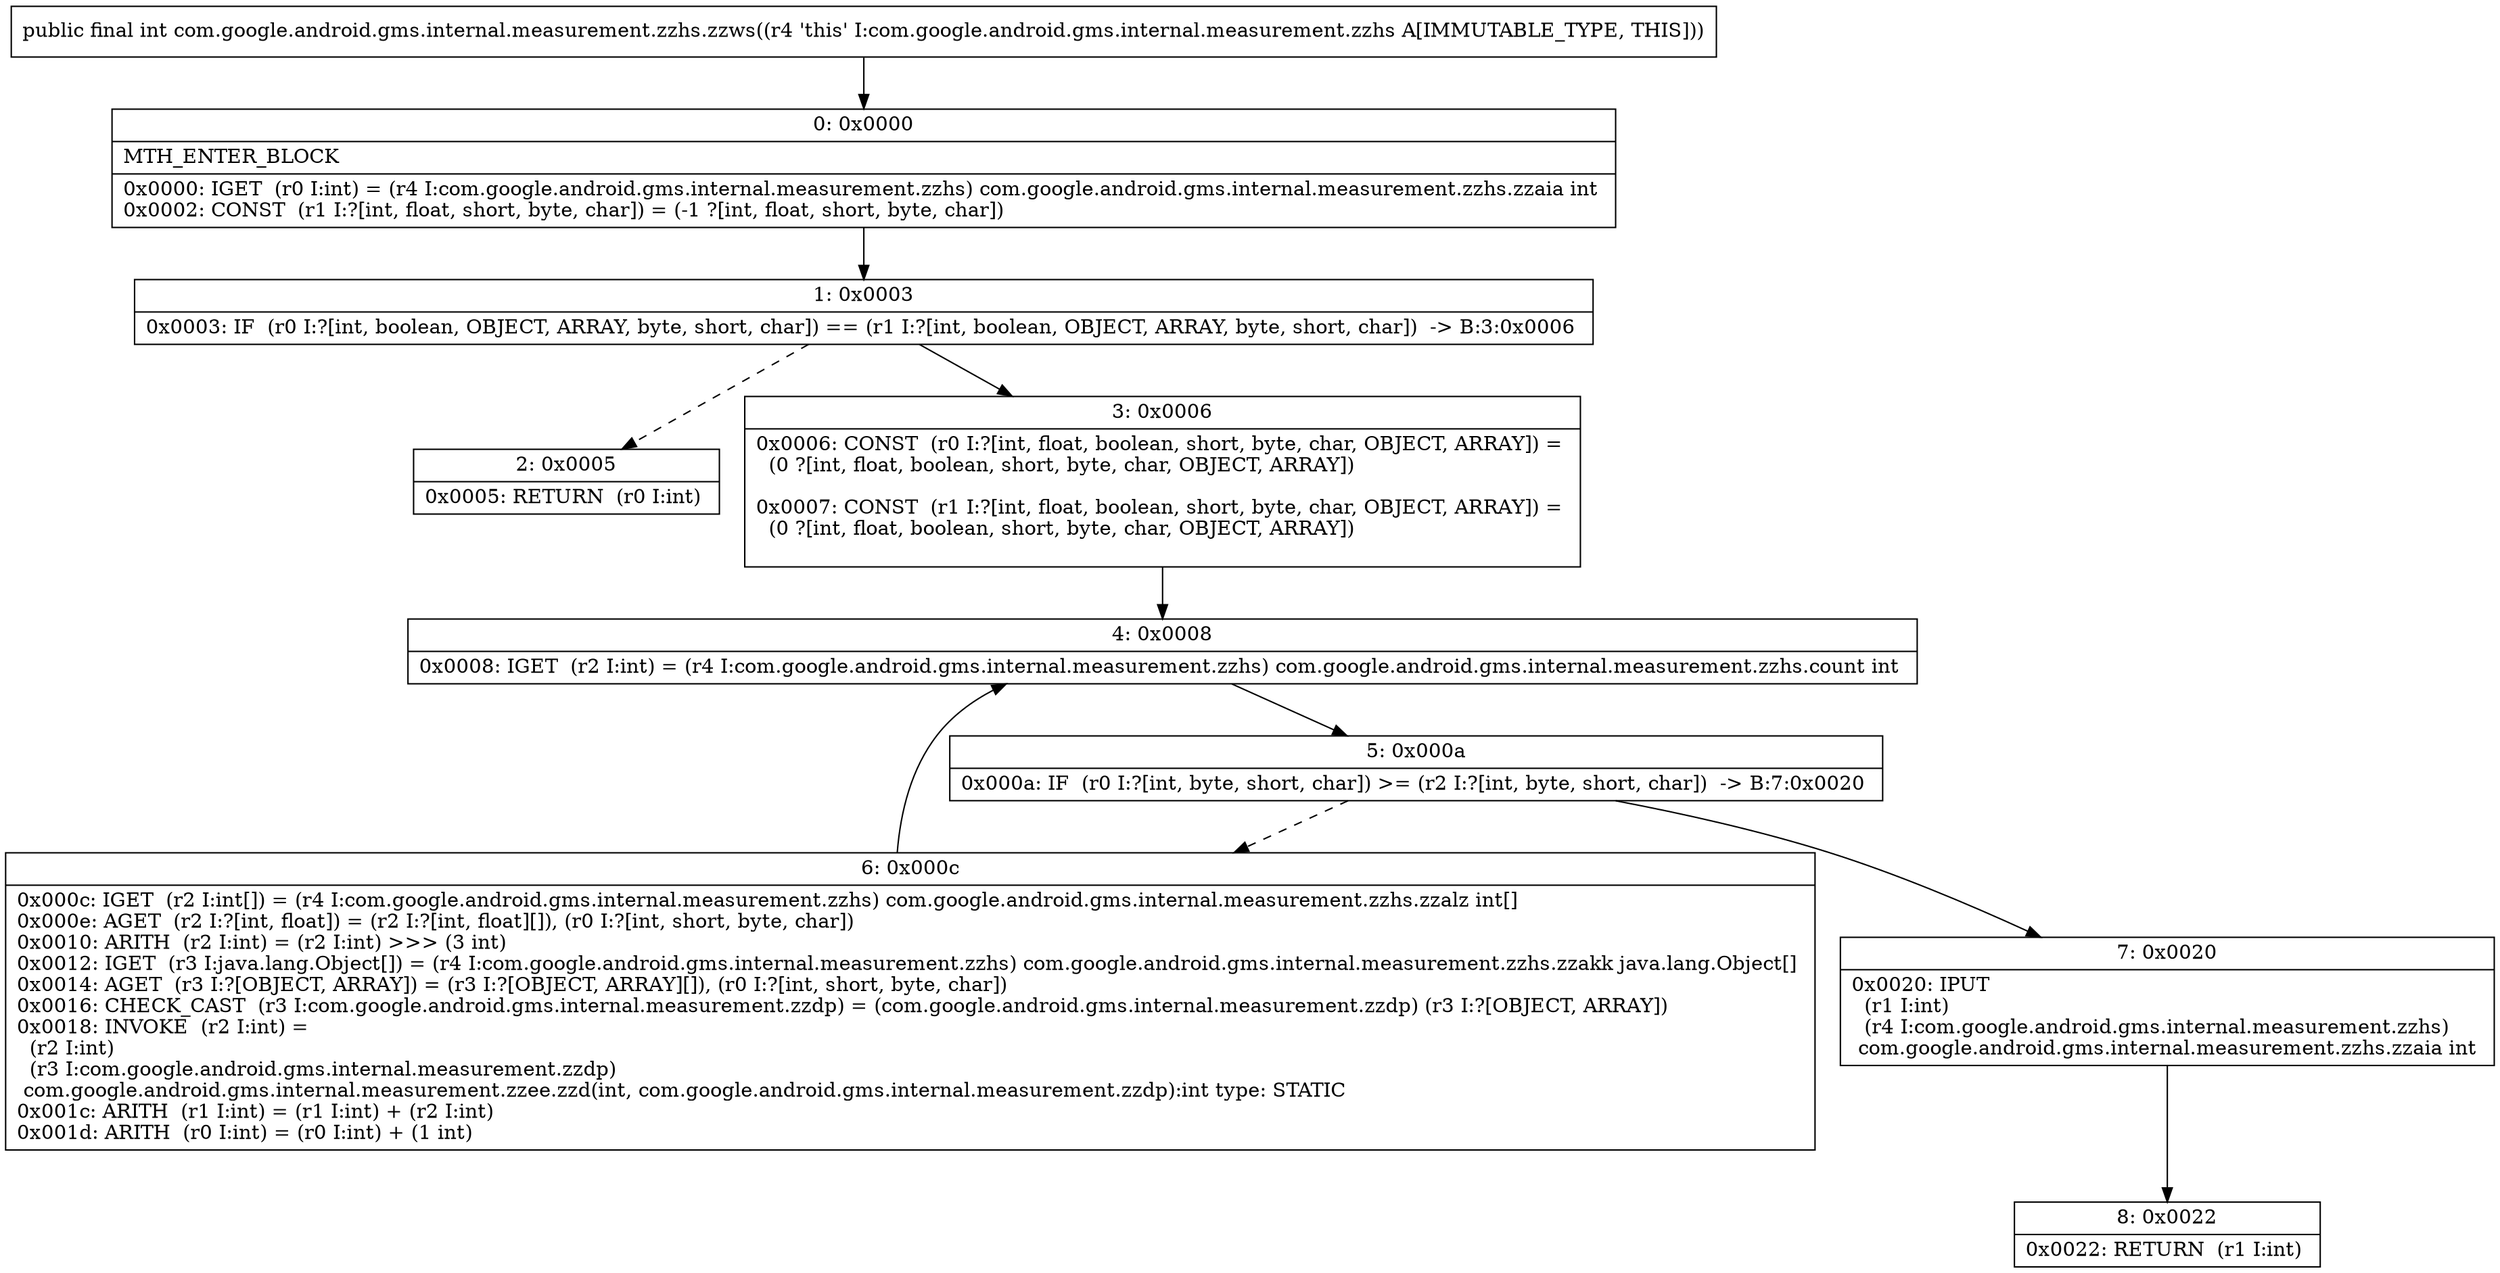digraph "CFG forcom.google.android.gms.internal.measurement.zzhs.zzws()I" {
Node_0 [shape=record,label="{0\:\ 0x0000|MTH_ENTER_BLOCK\l|0x0000: IGET  (r0 I:int) = (r4 I:com.google.android.gms.internal.measurement.zzhs) com.google.android.gms.internal.measurement.zzhs.zzaia int \l0x0002: CONST  (r1 I:?[int, float, short, byte, char]) = (\-1 ?[int, float, short, byte, char]) \l}"];
Node_1 [shape=record,label="{1\:\ 0x0003|0x0003: IF  (r0 I:?[int, boolean, OBJECT, ARRAY, byte, short, char]) == (r1 I:?[int, boolean, OBJECT, ARRAY, byte, short, char])  \-\> B:3:0x0006 \l}"];
Node_2 [shape=record,label="{2\:\ 0x0005|0x0005: RETURN  (r0 I:int) \l}"];
Node_3 [shape=record,label="{3\:\ 0x0006|0x0006: CONST  (r0 I:?[int, float, boolean, short, byte, char, OBJECT, ARRAY]) = \l  (0 ?[int, float, boolean, short, byte, char, OBJECT, ARRAY])\l \l0x0007: CONST  (r1 I:?[int, float, boolean, short, byte, char, OBJECT, ARRAY]) = \l  (0 ?[int, float, boolean, short, byte, char, OBJECT, ARRAY])\l \l}"];
Node_4 [shape=record,label="{4\:\ 0x0008|0x0008: IGET  (r2 I:int) = (r4 I:com.google.android.gms.internal.measurement.zzhs) com.google.android.gms.internal.measurement.zzhs.count int \l}"];
Node_5 [shape=record,label="{5\:\ 0x000a|0x000a: IF  (r0 I:?[int, byte, short, char]) \>= (r2 I:?[int, byte, short, char])  \-\> B:7:0x0020 \l}"];
Node_6 [shape=record,label="{6\:\ 0x000c|0x000c: IGET  (r2 I:int[]) = (r4 I:com.google.android.gms.internal.measurement.zzhs) com.google.android.gms.internal.measurement.zzhs.zzalz int[] \l0x000e: AGET  (r2 I:?[int, float]) = (r2 I:?[int, float][]), (r0 I:?[int, short, byte, char]) \l0x0010: ARITH  (r2 I:int) = (r2 I:int) \>\>\> (3 int) \l0x0012: IGET  (r3 I:java.lang.Object[]) = (r4 I:com.google.android.gms.internal.measurement.zzhs) com.google.android.gms.internal.measurement.zzhs.zzakk java.lang.Object[] \l0x0014: AGET  (r3 I:?[OBJECT, ARRAY]) = (r3 I:?[OBJECT, ARRAY][]), (r0 I:?[int, short, byte, char]) \l0x0016: CHECK_CAST  (r3 I:com.google.android.gms.internal.measurement.zzdp) = (com.google.android.gms.internal.measurement.zzdp) (r3 I:?[OBJECT, ARRAY]) \l0x0018: INVOKE  (r2 I:int) = \l  (r2 I:int)\l  (r3 I:com.google.android.gms.internal.measurement.zzdp)\l com.google.android.gms.internal.measurement.zzee.zzd(int, com.google.android.gms.internal.measurement.zzdp):int type: STATIC \l0x001c: ARITH  (r1 I:int) = (r1 I:int) + (r2 I:int) \l0x001d: ARITH  (r0 I:int) = (r0 I:int) + (1 int) \l}"];
Node_7 [shape=record,label="{7\:\ 0x0020|0x0020: IPUT  \l  (r1 I:int)\l  (r4 I:com.google.android.gms.internal.measurement.zzhs)\l com.google.android.gms.internal.measurement.zzhs.zzaia int \l}"];
Node_8 [shape=record,label="{8\:\ 0x0022|0x0022: RETURN  (r1 I:int) \l}"];
MethodNode[shape=record,label="{public final int com.google.android.gms.internal.measurement.zzhs.zzws((r4 'this' I:com.google.android.gms.internal.measurement.zzhs A[IMMUTABLE_TYPE, THIS])) }"];
MethodNode -> Node_0;
Node_0 -> Node_1;
Node_1 -> Node_2[style=dashed];
Node_1 -> Node_3;
Node_3 -> Node_4;
Node_4 -> Node_5;
Node_5 -> Node_6[style=dashed];
Node_5 -> Node_7;
Node_6 -> Node_4;
Node_7 -> Node_8;
}

